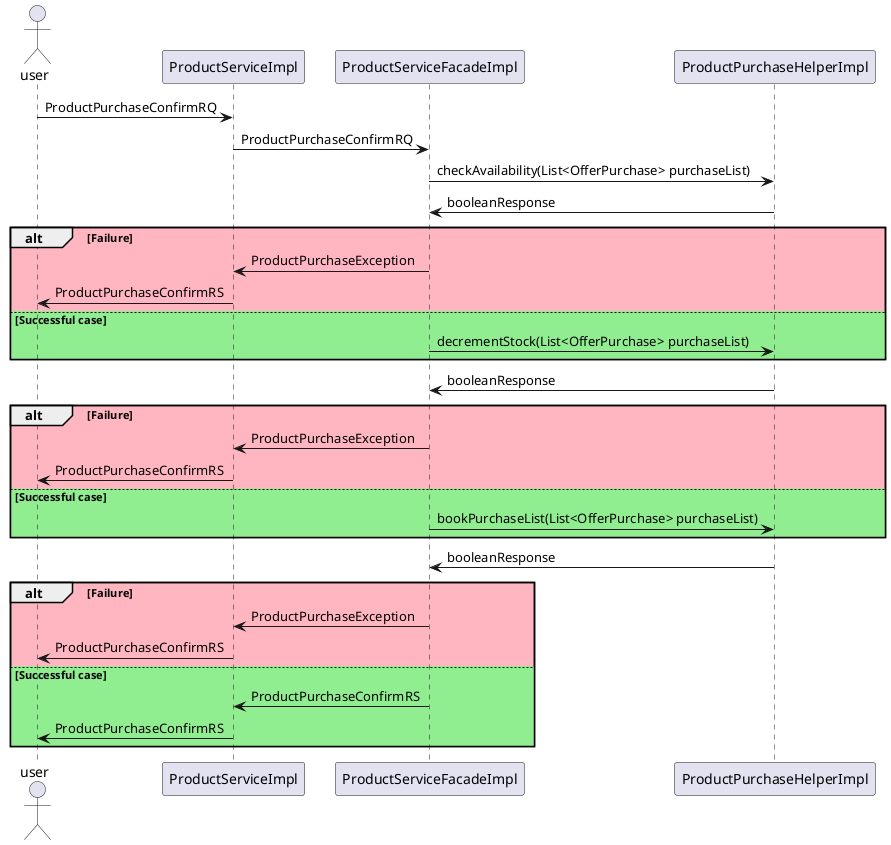 @startuml


actor user

user->ProductServiceImpl: ProductPurchaseConfirmRQ

ProductServiceImpl -> ProductServiceFacadeImpl: ProductPurchaseConfirmRQ
ProductServiceFacadeImpl -> ProductPurchaseHelperImpl: checkAvailability(List<OfferPurchase> purchaseList)

ProductPurchaseHelperImpl -> ProductServiceFacadeImpl: booleanResponse

alt #lightpink Failure
ProductServiceFacadeImpl -> ProductServiceImpl: ProductPurchaseException
ProductServiceImpl -> user: ProductPurchaseConfirmRS
else #lightgreen Successful case
ProductServiceFacadeImpl -> ProductPurchaseHelperImpl: decrementStock(List<OfferPurchase> purchaseList)
end

ProductPurchaseHelperImpl -> ProductServiceFacadeImpl: booleanResponse

alt #lightpink Failure
ProductServiceFacadeImpl -> ProductServiceImpl: ProductPurchaseException
ProductServiceImpl -> user: ProductPurchaseConfirmRS
else #lightgreen Successful case
ProductServiceFacadeImpl -> ProductPurchaseHelperImpl: bookPurchaseList(List<OfferPurchase> purchaseList)
end

ProductPurchaseHelperImpl -> ProductServiceFacadeImpl: booleanResponse

alt #lightpink Failure
ProductServiceFacadeImpl -> ProductServiceImpl: ProductPurchaseException
ProductServiceImpl -> user: ProductPurchaseConfirmRS
else #lightgreen Successful case
ProductServiceFacadeImpl -> ProductServiceImpl: ProductPurchaseConfirmRS
ProductServiceImpl -> user: ProductPurchaseConfirmRS				
end


@enduml